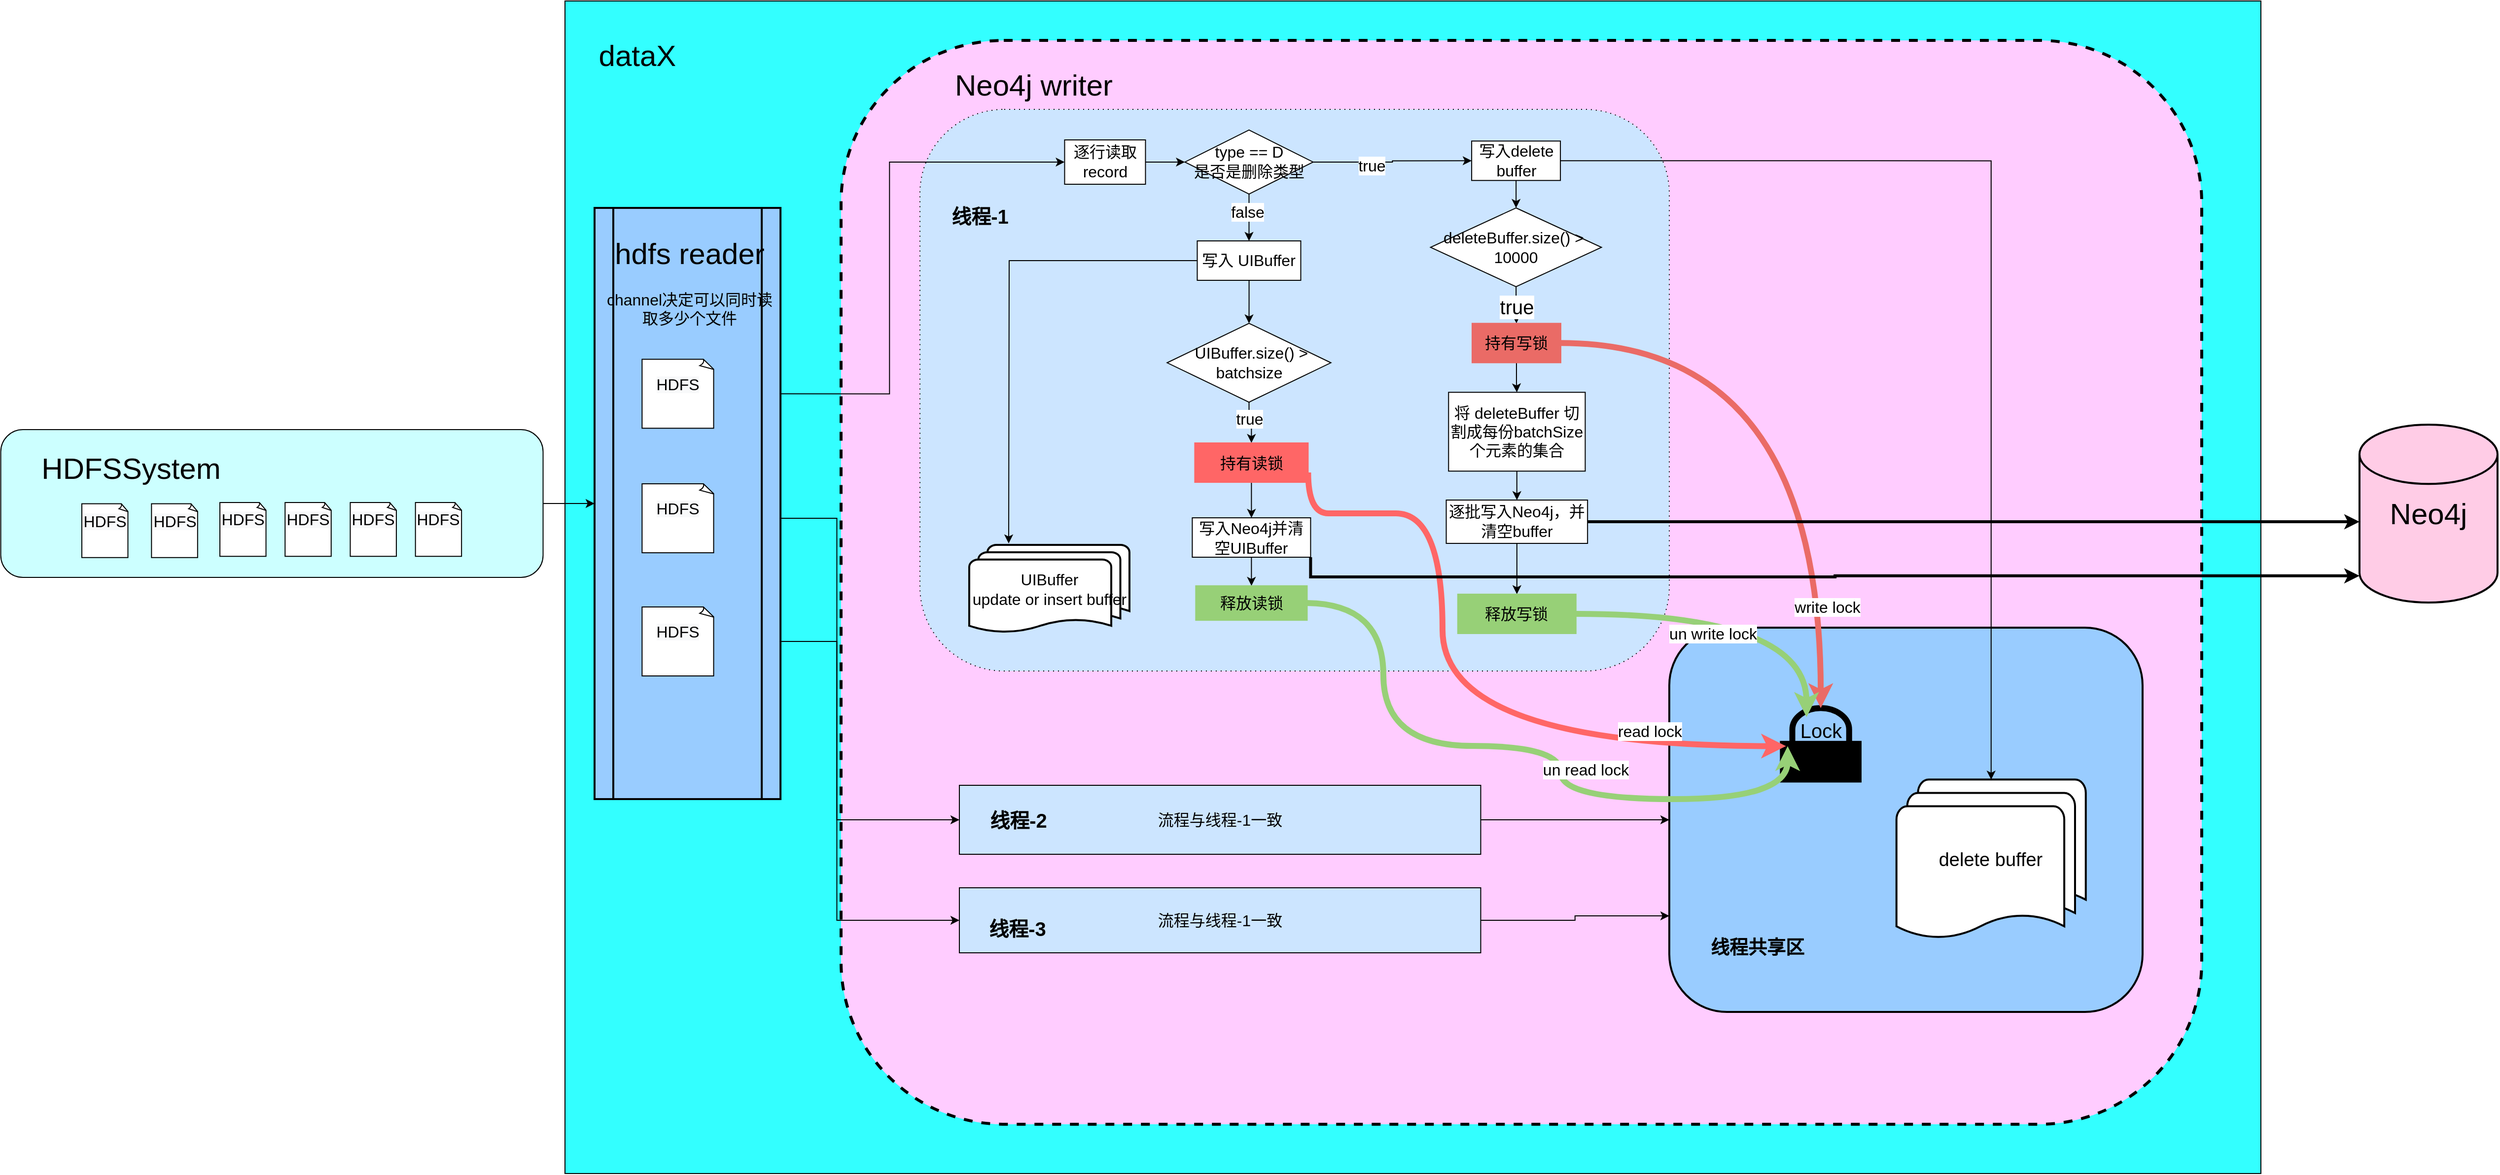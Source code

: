 <mxfile version="20.5.3" type="github">
  <diagram id="BnYPFT30U44J0ywOce6X" name="第 1 页">
    <mxGraphModel dx="3730" dy="1094" grid="1" gridSize="10" guides="1" tooltips="1" connect="1" arrows="1" fold="1" page="1" pageScale="1" pageWidth="827" pageHeight="1169" math="0" shadow="0">
      <root>
        <mxCell id="0" />
        <mxCell id="1" parent="0" />
        <mxCell id="armdzTRWJqKcqnsyrtiN-18" value="" style="rounded=0;whiteSpace=wrap;html=1;fontSize=16;fillColor=#33FFFF;" parent="1" vertex="1">
          <mxGeometry x="-460" y="20" width="1720" height="1190" as="geometry" />
        </mxCell>
        <mxCell id="armdzTRWJqKcqnsyrtiN-172" value="" style="rounded=1;whiteSpace=wrap;html=1;strokeColor=#000000;strokeWidth=3;fontSize=16;fillColor=#FFCCFF;dashed=1;" parent="1" vertex="1">
          <mxGeometry x="-180" y="60" width="1380" height="1100" as="geometry" />
        </mxCell>
        <mxCell id="armdzTRWJqKcqnsyrtiN-157" value="" style="group;fontSize=16;fontStyle=1" parent="1" vertex="1" connectable="0">
          <mxGeometry x="660" y="656" width="480" height="390" as="geometry" />
        </mxCell>
        <mxCell id="armdzTRWJqKcqnsyrtiN-150" value="" style="rounded=1;whiteSpace=wrap;html=1;strokeColor=#000000;strokeWidth=2;fontSize=16;fillColor=#99CCFF;" parent="armdzTRWJqKcqnsyrtiN-157" vertex="1">
          <mxGeometry width="480" height="390" as="geometry" />
        </mxCell>
        <mxCell id="armdzTRWJqKcqnsyrtiN-92" value="&lt;font style=&quot;font-size: 19px;&quot;&gt;delete buffer&lt;/font&gt;" style="strokeWidth=2;html=1;shape=mxgraph.flowchart.multi-document;whiteSpace=wrap;fontSize=16;" parent="armdzTRWJqKcqnsyrtiN-157" vertex="1">
          <mxGeometry x="230.4" y="154.186" width="192" height="163.256" as="geometry" />
        </mxCell>
        <mxCell id="armdzTRWJqKcqnsyrtiN-144" value="" style="group;fontSize=16;" parent="armdzTRWJqKcqnsyrtiN-157" vertex="1" connectable="0">
          <mxGeometry x="115.2" y="81.628" width="76.8" height="72.558" as="geometry" />
        </mxCell>
        <mxCell id="armdzTRWJqKcqnsyrtiN-96" value="" style="html=1;verticalLabelPosition=bottom;align=center;labelBackgroundColor=#ffffff;verticalAlign=top;strokeWidth=6;strokeColor=#000000;shadow=0;dashed=0;shape=mxgraph.ios7.icons.locked;fillColor=#000000;fontSize=16;" parent="armdzTRWJqKcqnsyrtiN-144" vertex="1">
          <mxGeometry width="76.8" height="72.558" as="geometry" />
        </mxCell>
        <mxCell id="armdzTRWJqKcqnsyrtiN-131" value="Lock" style="text;html=1;strokeColor=none;fillColor=none;align=center;verticalAlign=middle;whiteSpace=wrap;rounded=0;strokeWidth=6;fontSize=20;" parent="armdzTRWJqKcqnsyrtiN-144" vertex="1">
          <mxGeometry x="9.6" y="9.07" width="57.6" height="27.209" as="geometry" />
        </mxCell>
        <mxCell id="armdzTRWJqKcqnsyrtiN-151" value="&lt;b&gt;&lt;font style=&quot;font-size: 19px;&quot;&gt;线程共享区&lt;/font&gt;&lt;/b&gt;" style="text;html=1;strokeColor=none;fillColor=none;align=center;verticalAlign=middle;whiteSpace=wrap;rounded=0;strokeWidth=2;fontSize=16;" parent="armdzTRWJqKcqnsyrtiN-157" vertex="1">
          <mxGeometry x="28.8" y="299.3" width="121.2" height="50.7" as="geometry" />
        </mxCell>
        <mxCell id="armdzTRWJqKcqnsyrtiN-68" value="" style="rounded=1;whiteSpace=wrap;html=1;fontSize=16;fillColor=#CCE5FF;sketch=0;glass=0;shadow=0;dashed=1;dashPattern=1 4;" parent="1" vertex="1">
          <mxGeometry x="-100" y="130" width="760" height="570" as="geometry" />
        </mxCell>
        <mxCell id="armdzTRWJqKcqnsyrtiN-159" style="edgeStyle=orthogonalEdgeStyle;rounded=0;jumpSize=6;orthogonalLoop=1;jettySize=auto;html=1;exitX=1;exitY=0.5;exitDx=0;exitDy=0;entryX=0;entryY=0.75;entryDx=0;entryDy=0;strokeColor=#000000;strokeWidth=1;fontSize=16;" parent="1" source="armdzTRWJqKcqnsyrtiN-70" target="armdzTRWJqKcqnsyrtiN-150" edge="1">
          <mxGeometry relative="1" as="geometry" />
        </mxCell>
        <mxCell id="armdzTRWJqKcqnsyrtiN-158" style="edgeStyle=orthogonalEdgeStyle;rounded=0;jumpSize=6;orthogonalLoop=1;jettySize=auto;html=1;exitX=1;exitY=0.5;exitDx=0;exitDy=0;strokeColor=#000000;strokeWidth=1;fontSize=16;" parent="1" source="armdzTRWJqKcqnsyrtiN-69" target="armdzTRWJqKcqnsyrtiN-150" edge="1">
          <mxGeometry relative="1" as="geometry" />
        </mxCell>
        <mxCell id="armdzTRWJqKcqnsyrtiN-19" value="&lt;font style=&quot;font-size: 30px;&quot;&gt;dataX&lt;/font&gt;" style="text;html=1;strokeColor=none;fillColor=none;align=center;verticalAlign=middle;whiteSpace=wrap;rounded=0;fontSize=16;" parent="1" vertex="1">
          <mxGeometry x="-443" y="40" width="113" height="70" as="geometry" />
        </mxCell>
        <mxCell id="armdzTRWJqKcqnsyrtiN-76" style="edgeStyle=orthogonalEdgeStyle;rounded=0;orthogonalLoop=1;jettySize=auto;html=1;exitX=1;exitY=0.5;exitDx=0;exitDy=0;exitPerimeter=0;entryX=0;entryY=0.5;entryDx=0;entryDy=0;fontSize=16;" parent="1" source="armdzTRWJqKcqnsyrtiN-23" target="armdzTRWJqKcqnsyrtiN-78" edge="1">
          <mxGeometry relative="1" as="geometry">
            <mxPoint x="108" y="185" as="targetPoint" />
          </mxGeometry>
        </mxCell>
        <mxCell id="armdzTRWJqKcqnsyrtiN-155" style="edgeStyle=orthogonalEdgeStyle;rounded=0;jumpSize=6;orthogonalLoop=1;jettySize=auto;html=1;exitX=1;exitY=0.5;exitDx=0;exitDy=0;exitPerimeter=0;strokeColor=#000000;strokeWidth=1;fontSize=16;entryX=0;entryY=0.5;entryDx=0;entryDy=0;" parent="1" source="armdzTRWJqKcqnsyrtiN-24" target="armdzTRWJqKcqnsyrtiN-70" edge="1">
          <mxGeometry relative="1" as="geometry">
            <mxPoint x="-380" y="1270" as="targetPoint" />
          </mxGeometry>
        </mxCell>
        <mxCell id="armdzTRWJqKcqnsyrtiN-154" style="edgeStyle=orthogonalEdgeStyle;rounded=0;jumpSize=6;orthogonalLoop=1;jettySize=auto;html=1;exitX=1;exitY=0.5;exitDx=0;exitDy=0;exitPerimeter=0;strokeColor=#000000;strokeWidth=1;fontSize=16;entryX=0;entryY=0.5;entryDx=0;entryDy=0;" parent="1" source="armdzTRWJqKcqnsyrtiN-25" target="armdzTRWJqKcqnsyrtiN-69" edge="1">
          <mxGeometry relative="1" as="geometry">
            <mxPoint x="-330" y="1170" as="targetPoint" />
          </mxGeometry>
        </mxCell>
        <mxCell id="armdzTRWJqKcqnsyrtiN-81" style="edgeStyle=orthogonalEdgeStyle;rounded=0;orthogonalLoop=1;jettySize=auto;html=1;exitX=1;exitY=0.5;exitDx=0;exitDy=0;entryX=0;entryY=0.5;entryDx=0;entryDy=0;fontSize=16;" parent="1" source="armdzTRWJqKcqnsyrtiN-78" target="armdzTRWJqKcqnsyrtiN-80" edge="1">
          <mxGeometry relative="1" as="geometry" />
        </mxCell>
        <mxCell id="armdzTRWJqKcqnsyrtiN-78" value="逐行读取record" style="rounded=0;whiteSpace=wrap;html=1;fontSize=16;" parent="1" vertex="1">
          <mxGeometry x="46.75" y="160.99" width="82" height="45" as="geometry" />
        </mxCell>
        <mxCell id="armdzTRWJqKcqnsyrtiN-87" value="" style="edgeStyle=orthogonalEdgeStyle;rounded=0;orthogonalLoop=1;jettySize=auto;html=1;entryX=0;entryY=0.5;entryDx=0;entryDy=0;fontSize=16;" parent="1" source="armdzTRWJqKcqnsyrtiN-80" target="armdzTRWJqKcqnsyrtiN-97" edge="1">
          <mxGeometry relative="1" as="geometry">
            <mxPoint x="448.75" y="183.49" as="targetPoint" />
          </mxGeometry>
        </mxCell>
        <mxCell id="armdzTRWJqKcqnsyrtiN-88" value="true" style="edgeLabel;html=1;align=center;verticalAlign=middle;resizable=0;points=[];fontSize=16;" parent="armdzTRWJqKcqnsyrtiN-87" vertex="1" connectable="0">
          <mxGeometry x="-0.271" y="-3" relative="1" as="geometry">
            <mxPoint as="offset" />
          </mxGeometry>
        </mxCell>
        <mxCell id="armdzTRWJqKcqnsyrtiN-94" style="edgeStyle=orthogonalEdgeStyle;rounded=0;orthogonalLoop=1;jettySize=auto;html=1;exitX=0.5;exitY=1;exitDx=0;exitDy=0;entryX=0.5;entryY=0;entryDx=0;entryDy=0;fontSize=16;" parent="1" source="armdzTRWJqKcqnsyrtiN-80" target="armdzTRWJqKcqnsyrtiN-98" edge="1">
          <mxGeometry relative="1" as="geometry" />
        </mxCell>
        <mxCell id="armdzTRWJqKcqnsyrtiN-95" value="false" style="edgeLabel;html=1;align=center;verticalAlign=middle;resizable=0;points=[];fontSize=16;" parent="armdzTRWJqKcqnsyrtiN-94" vertex="1" connectable="0">
          <mxGeometry x="-0.258" y="-2" relative="1" as="geometry">
            <mxPoint as="offset" />
          </mxGeometry>
        </mxCell>
        <mxCell id="armdzTRWJqKcqnsyrtiN-80" value="type == D&lt;br style=&quot;font-size: 16px;&quot;&gt;是否是删除类型" style="rhombus;whiteSpace=wrap;html=1;fontSize=16;" parent="1" vertex="1">
          <mxGeometry x="168.75" y="150.99" width="130" height="65" as="geometry" />
        </mxCell>
        <mxCell id="armdzTRWJqKcqnsyrtiN-83" value="线程-1" style="text;html=1;strokeColor=none;fillColor=none;align=center;verticalAlign=middle;whiteSpace=wrap;rounded=0;fontSize=20;fontStyle=1" parent="1" vertex="1">
          <mxGeometry x="-79.47" y="217.5" width="80" height="40" as="geometry" />
        </mxCell>
        <mxCell id="armdzTRWJqKcqnsyrtiN-93" value="UIBuffer &lt;br style=&quot;font-size: 16px;&quot;&gt;update or insert buffer" style="strokeWidth=2;html=1;shape=mxgraph.flowchart.multi-document;whiteSpace=wrap;fontSize=16;" parent="1" vertex="1">
          <mxGeometry x="-50" y="571.99" width="162.5" height="90" as="geometry" />
        </mxCell>
        <mxCell id="armdzTRWJqKcqnsyrtiN-100" style="edgeStyle=orthogonalEdgeStyle;rounded=0;orthogonalLoop=1;jettySize=auto;html=1;exitX=1;exitY=0.5;exitDx=0;exitDy=0;entryX=0.5;entryY=0;entryDx=0;entryDy=0;entryPerimeter=0;fontSize=16;" parent="1" source="armdzTRWJqKcqnsyrtiN-97" target="armdzTRWJqKcqnsyrtiN-92" edge="1">
          <mxGeometry relative="1" as="geometry" />
        </mxCell>
        <mxCell id="armdzTRWJqKcqnsyrtiN-120" value="" style="edgeStyle=orthogonalEdgeStyle;rounded=0;jumpSize=6;orthogonalLoop=1;jettySize=auto;html=1;strokeColor=#000000;strokeWidth=1;fontSize=16;" parent="1" source="armdzTRWJqKcqnsyrtiN-97" target="armdzTRWJqKcqnsyrtiN-119" edge="1">
          <mxGeometry relative="1" as="geometry" />
        </mxCell>
        <mxCell id="armdzTRWJqKcqnsyrtiN-97" value="写入delete buffer" style="rounded=0;whiteSpace=wrap;html=1;fontSize=16;" parent="1" vertex="1">
          <mxGeometry x="459.56" y="162.15" width="90" height="40" as="geometry" />
        </mxCell>
        <mxCell id="armdzTRWJqKcqnsyrtiN-99" style="edgeStyle=orthogonalEdgeStyle;rounded=0;orthogonalLoop=1;jettySize=auto;html=1;exitX=0;exitY=0.5;exitDx=0;exitDy=0;entryX=0.5;entryY=0;entryDx=0;entryDy=0;entryPerimeter=0;fontSize=16;" parent="1" source="armdzTRWJqKcqnsyrtiN-98" edge="1">
          <mxGeometry relative="1" as="geometry">
            <mxPoint x="-10" y="570.48" as="targetPoint" />
          </mxGeometry>
        </mxCell>
        <mxCell id="armdzTRWJqKcqnsyrtiN-110" value="" style="edgeStyle=orthogonalEdgeStyle;rounded=0;orthogonalLoop=1;jettySize=auto;html=1;fontSize=16;" parent="1" source="armdzTRWJqKcqnsyrtiN-98" target="armdzTRWJqKcqnsyrtiN-109" edge="1">
          <mxGeometry relative="1" as="geometry" />
        </mxCell>
        <mxCell id="armdzTRWJqKcqnsyrtiN-98" value="写入 UIBuffer" style="rounded=0;whiteSpace=wrap;html=1;fontSize=16;" parent="1" vertex="1">
          <mxGeometry x="181.25" y="263.49" width="105" height="40" as="geometry" />
        </mxCell>
        <mxCell id="armdzTRWJqKcqnsyrtiN-112" value="" style="edgeStyle=orthogonalEdgeStyle;rounded=0;orthogonalLoop=1;jettySize=auto;html=1;fontSize=16;exitX=0.5;exitY=1;exitDx=0;exitDy=0;" parent="1" source="armdzTRWJqKcqnsyrtiN-109" target="armdzTRWJqKcqnsyrtiN-111" edge="1">
          <mxGeometry relative="1" as="geometry">
            <mxPoint x="236.28" y="428.491" as="sourcePoint" />
          </mxGeometry>
        </mxCell>
        <mxCell id="armdzTRWJqKcqnsyrtiN-146" value="true" style="edgeLabel;html=1;align=center;verticalAlign=middle;resizable=0;points=[];fontSize=16;" parent="armdzTRWJqKcqnsyrtiN-112" vertex="1" connectable="0">
          <mxGeometry x="0.16" y="4" relative="1" as="geometry">
            <mxPoint x="-6" y="-6" as="offset" />
          </mxGeometry>
        </mxCell>
        <mxCell id="armdzTRWJqKcqnsyrtiN-109" value="&amp;nbsp;UIBuffer.size() &amp;gt; batchsize" style="rhombus;whiteSpace=wrap;html=1;rounded=0;fontSize=16;" parent="1" vertex="1">
          <mxGeometry x="150.69" y="347.15" width="166.12" height="80" as="geometry" />
        </mxCell>
        <mxCell id="armdzTRWJqKcqnsyrtiN-116" value="" style="edgeStyle=orthogonalEdgeStyle;rounded=0;jumpSize=6;orthogonalLoop=1;jettySize=auto;html=1;strokeColor=#000000;strokeWidth=1;entryX=0.5;entryY=0;entryDx=0;entryDy=0;fontSize=16;" parent="1" source="armdzTRWJqKcqnsyrtiN-111" target="armdzTRWJqKcqnsyrtiN-115" edge="1">
          <mxGeometry relative="1" as="geometry" />
        </mxCell>
        <mxCell id="armdzTRWJqKcqnsyrtiN-127" style="edgeStyle=orthogonalEdgeStyle;curved=1;jumpSize=6;orthogonalLoop=1;jettySize=auto;html=1;exitX=1;exitY=0.75;exitDx=0;exitDy=0;entryX=0.041;entryY=0.532;entryDx=0;entryDy=0;entryPerimeter=0;strokeColor=#FF6666;strokeWidth=6;fontSize=16;" parent="1" source="armdzTRWJqKcqnsyrtiN-111" target="armdzTRWJqKcqnsyrtiN-96" edge="1">
          <mxGeometry relative="1" as="geometry">
            <Array as="points">
              <mxPoint x="335" y="540" />
              <mxPoint x="430" y="540" />
              <mxPoint x="430" y="899" />
            </Array>
          </mxGeometry>
        </mxCell>
        <mxCell id="armdzTRWJqKcqnsyrtiN-128" value="read lock" style="edgeLabel;html=1;align=center;verticalAlign=middle;resizable=0;points=[];fontSize=16;" parent="armdzTRWJqKcqnsyrtiN-127" vertex="1" connectable="0">
          <mxGeometry x="-0.185" y="15" relative="1" as="geometry">
            <mxPoint x="195" y="88" as="offset" />
          </mxGeometry>
        </mxCell>
        <mxCell id="armdzTRWJqKcqnsyrtiN-111" value="持有读锁" style="whiteSpace=wrap;html=1;rounded=0;fontSize=16;strokeColor=#FF6666;fillColor=#FF6666;" parent="1" vertex="1">
          <mxGeometry x="178.72" y="468.52" width="115.01" height="40" as="geometry" />
        </mxCell>
        <mxCell id="armdzTRWJqKcqnsyrtiN-122" value="" style="edgeStyle=orthogonalEdgeStyle;rounded=0;jumpSize=6;orthogonalLoop=1;jettySize=auto;html=1;strokeColor=#000000;strokeWidth=1;fontSize=16;" parent="1" source="armdzTRWJqKcqnsyrtiN-119" target="armdzTRWJqKcqnsyrtiN-121" edge="1">
          <mxGeometry relative="1" as="geometry" />
        </mxCell>
        <mxCell id="armdzTRWJqKcqnsyrtiN-181" value="true" style="edgeLabel;html=1;align=center;verticalAlign=middle;resizable=0;points=[];fontSize=20;fontColor=#000000;" parent="armdzTRWJqKcqnsyrtiN-122" vertex="1" connectable="0">
          <mxGeometry x="0.592" y="-1" relative="1" as="geometry">
            <mxPoint x="1" y="-10" as="offset" />
          </mxGeometry>
        </mxCell>
        <mxCell id="armdzTRWJqKcqnsyrtiN-119" value="deleteBuffer.size() &amp;gt;&amp;nbsp; 10000" style="rhombus;whiteSpace=wrap;html=1;rounded=0;fontSize=16;" parent="1" vertex="1">
          <mxGeometry x="417.87" y="230" width="173.37" height="80" as="geometry" />
        </mxCell>
        <mxCell id="armdzTRWJqKcqnsyrtiN-123" style="edgeStyle=orthogonalEdgeStyle;jumpSize=6;orthogonalLoop=1;jettySize=auto;html=1;exitX=1;exitY=0.5;exitDx=0;exitDy=0;strokeColor=#EA6B66;strokeWidth=6;curved=1;fontSize=16;" parent="1" source="armdzTRWJqKcqnsyrtiN-121" target="armdzTRWJqKcqnsyrtiN-96" edge="1">
          <mxGeometry relative="1" as="geometry" />
        </mxCell>
        <mxCell id="armdzTRWJqKcqnsyrtiN-124" value="write lock" style="edgeLabel;html=1;align=center;verticalAlign=middle;resizable=0;points=[];fontSize=16;" parent="armdzTRWJqKcqnsyrtiN-123" vertex="1" connectable="0">
          <mxGeometry x="0.144" y="-42" relative="1" as="geometry">
            <mxPoint x="48" y="169" as="offset" />
          </mxGeometry>
        </mxCell>
        <mxCell id="armdzTRWJqKcqnsyrtiN-130" value="" style="edgeStyle=orthogonalEdgeStyle;jumpSize=6;orthogonalLoop=1;jettySize=auto;html=1;strokeColor=#000000;strokeWidth=1;rounded=0;fontSize=16;" parent="1" source="armdzTRWJqKcqnsyrtiN-121" target="armdzTRWJqKcqnsyrtiN-129" edge="1">
          <mxGeometry relative="1" as="geometry" />
        </mxCell>
        <mxCell id="armdzTRWJqKcqnsyrtiN-121" value="持有写锁" style="whiteSpace=wrap;html=1;rounded=0;fontSize=16;strokeColor=#EA6B66;fillColor=#EA6B66;" parent="1" vertex="1">
          <mxGeometry x="460" y="347.15" width="90" height="40" as="geometry" />
        </mxCell>
        <mxCell id="armdzTRWJqKcqnsyrtiN-133" value="" style="edgeStyle=orthogonalEdgeStyle;rounded=0;jumpSize=6;orthogonalLoop=1;jettySize=auto;html=1;strokeColor=#000000;strokeWidth=1;fontSize=16;" parent="1" source="armdzTRWJqKcqnsyrtiN-115" target="armdzTRWJqKcqnsyrtiN-132" edge="1">
          <mxGeometry relative="1" as="geometry" />
        </mxCell>
        <mxCell id="armdzTRWJqKcqnsyrtiN-170" style="edgeStyle=orthogonalEdgeStyle;rounded=0;jumpSize=6;orthogonalLoop=1;jettySize=auto;html=1;exitX=1;exitY=1;exitDx=0;exitDy=0;entryX=0;entryY=0.85;entryDx=0;entryDy=0;entryPerimeter=0;strokeColor=#000000;strokeWidth=3;fontSize=16;" parent="1" source="armdzTRWJqKcqnsyrtiN-115" target="armdzTRWJqKcqnsyrtiN-165" edge="1">
          <mxGeometry relative="1" as="geometry" />
        </mxCell>
        <mxCell id="armdzTRWJqKcqnsyrtiN-115" value="写入Neo4j并清空UIBuffer" style="whiteSpace=wrap;html=1;rounded=0;strokeColor=#000000;fontSize=16;" parent="1" vertex="1">
          <mxGeometry x="176.22" y="544.52" width="120" height="40" as="geometry" />
        </mxCell>
        <mxCell id="armdzTRWJqKcqnsyrtiN-137" value="" style="edgeStyle=orthogonalEdgeStyle;jumpSize=6;orthogonalLoop=1;jettySize=auto;html=1;strokeColor=#000000;strokeWidth=1;fontSize=16;rounded=0;exitX=0.5;exitY=1;exitDx=0;exitDy=0;" parent="1" source="armdzTRWJqKcqnsyrtiN-148" target="armdzTRWJqKcqnsyrtiN-136" edge="1">
          <mxGeometry relative="1" as="geometry" />
        </mxCell>
        <mxCell id="armdzTRWJqKcqnsyrtiN-149" value="" style="edgeStyle=orthogonalEdgeStyle;jumpSize=6;orthogonalLoop=1;jettySize=auto;html=1;strokeColor=#000000;strokeWidth=1;fontSize=16;rounded=0;" parent="1" source="armdzTRWJqKcqnsyrtiN-129" target="armdzTRWJqKcqnsyrtiN-148" edge="1">
          <mxGeometry relative="1" as="geometry" />
        </mxCell>
        <mxCell id="armdzTRWJqKcqnsyrtiN-129" value="将 deleteBuffer 切割成每份batchSize个元素的集合" style="whiteSpace=wrap;html=1;rounded=0;fontSize=16;" parent="1" vertex="1">
          <mxGeometry x="436.14" y="417.15" width="138.59" height="80" as="geometry" />
        </mxCell>
        <mxCell id="armdzTRWJqKcqnsyrtiN-134" style="edgeStyle=orthogonalEdgeStyle;jumpSize=6;orthogonalLoop=1;jettySize=auto;html=1;exitX=1;exitY=0.5;exitDx=0;exitDy=0;entryX=0.063;entryY=0.532;entryDx=0;entryDy=0;entryPerimeter=0;strokeColor=#97D077;strokeWidth=6;fontSize=16;curved=1;" parent="1" source="armdzTRWJqKcqnsyrtiN-132" target="armdzTRWJqKcqnsyrtiN-96" edge="1">
          <mxGeometry relative="1" as="geometry">
            <Array as="points">
              <mxPoint x="370" y="632" />
              <mxPoint x="370" y="776" />
              <mxPoint x="550" y="776" />
              <mxPoint x="550" y="830" />
              <mxPoint x="780" y="830" />
            </Array>
          </mxGeometry>
        </mxCell>
        <mxCell id="armdzTRWJqKcqnsyrtiN-135" value="un read lock" style="edgeLabel;html=1;align=center;verticalAlign=middle;resizable=0;points=[];fontSize=16;" parent="armdzTRWJqKcqnsyrtiN-134" vertex="1" connectable="0">
          <mxGeometry x="-0.145" y="-22" relative="1" as="geometry">
            <mxPoint x="110" y="2" as="offset" />
          </mxGeometry>
        </mxCell>
        <mxCell id="armdzTRWJqKcqnsyrtiN-132" value="释放读锁" style="whiteSpace=wrap;html=1;fontSize=16;strokeColor=#97D077;rounded=0;fillColor=#97D077;" parent="1" vertex="1">
          <mxGeometry x="179.69" y="613.52" width="113.06" height="35" as="geometry" />
        </mxCell>
        <mxCell id="armdzTRWJqKcqnsyrtiN-140" style="edgeStyle=orthogonalEdgeStyle;jumpSize=6;orthogonalLoop=1;jettySize=auto;html=1;exitX=1;exitY=0.5;exitDx=0;exitDy=0;entryX=0.25;entryY=0;entryDx=0;entryDy=0;strokeColor=#97D077;strokeWidth=6;fontSize=16;curved=1;" parent="1" source="armdzTRWJqKcqnsyrtiN-136" target="armdzTRWJqKcqnsyrtiN-131" edge="1">
          <mxGeometry relative="1" as="geometry" />
        </mxCell>
        <mxCell id="armdzTRWJqKcqnsyrtiN-147" value="un write lock" style="edgeLabel;html=1;align=center;verticalAlign=middle;resizable=0;points=[];fontSize=16;" parent="armdzTRWJqKcqnsyrtiN-140" vertex="1" connectable="0">
          <mxGeometry x="-0.449" y="-14" relative="1" as="geometry">
            <mxPoint x="45" y="6" as="offset" />
          </mxGeometry>
        </mxCell>
        <mxCell id="armdzTRWJqKcqnsyrtiN-136" value="释放写锁" style="whiteSpace=wrap;html=1;fontSize=16;rounded=0;strokeColor=#97D077;fillColor=#97D077;" parent="1" vertex="1">
          <mxGeometry x="445.43" y="621.99" width="120" height="40" as="geometry" />
        </mxCell>
        <mxCell id="armdzTRWJqKcqnsyrtiN-166" style="edgeStyle=orthogonalEdgeStyle;rounded=0;jumpSize=6;orthogonalLoop=1;jettySize=auto;html=1;exitX=1;exitY=0.5;exitDx=0;exitDy=0;strokeColor=#000000;strokeWidth=3;fontSize=16;entryX=0;entryY=0.546;entryDx=0;entryDy=0;entryPerimeter=0;" parent="1" source="armdzTRWJqKcqnsyrtiN-148" target="armdzTRWJqKcqnsyrtiN-165" edge="1">
          <mxGeometry relative="1" as="geometry" />
        </mxCell>
        <mxCell id="armdzTRWJqKcqnsyrtiN-163" value="" style="group;fontSize=16;" parent="1" vertex="1" connectable="0">
          <mxGeometry x="-60" y="816" width="528.75" height="70" as="geometry" />
        </mxCell>
        <mxCell id="armdzTRWJqKcqnsyrtiN-69" value="流程与线程-1一致" style="rounded=0;whiteSpace=wrap;html=1;fontSize=16;fillColor=#CCE5FF;" parent="armdzTRWJqKcqnsyrtiN-163" vertex="1">
          <mxGeometry width="528.75" height="70" as="geometry" />
        </mxCell>
        <mxCell id="armdzTRWJqKcqnsyrtiN-84" value="线程-2" style="text;html=1;strokeColor=none;fillColor=none;align=center;verticalAlign=middle;whiteSpace=wrap;rounded=0;fontSize=20;fontStyle=1" parent="armdzTRWJqKcqnsyrtiN-163" vertex="1">
          <mxGeometry x="30" y="20" width="60" height="30" as="geometry" />
        </mxCell>
        <mxCell id="armdzTRWJqKcqnsyrtiN-164" value="" style="group;fontSize=16;" parent="1" vertex="1" connectable="0">
          <mxGeometry x="-60" y="920" width="528.75" height="66" as="geometry" />
        </mxCell>
        <mxCell id="armdzTRWJqKcqnsyrtiN-70" value="流程与线程-1一致" style="rounded=0;whiteSpace=wrap;html=1;fontSize=16;fillColor=#CCE5FF;" parent="armdzTRWJqKcqnsyrtiN-164" vertex="1">
          <mxGeometry width="528.75" height="66" as="geometry" />
        </mxCell>
        <mxCell id="armdzTRWJqKcqnsyrtiN-85" value="&lt;font style=&quot;font-size: 20px;&quot;&gt;&lt;b&gt;线程-3&lt;/b&gt;&lt;/font&gt;" style="text;html=1;strokeColor=none;fillColor=none;align=center;verticalAlign=middle;whiteSpace=wrap;rounded=0;fontSize=16;" parent="armdzTRWJqKcqnsyrtiN-164" vertex="1">
          <mxGeometry x="28.75" y="26" width="60" height="30" as="geometry" />
        </mxCell>
        <mxCell id="armdzTRWJqKcqnsyrtiN-165" value="Neo4j" style="strokeWidth=2;html=1;shape=mxgraph.flowchart.database;whiteSpace=wrap;strokeColor=#000000;fontSize=30;fillColor=#FFCCE6;" parent="1" vertex="1">
          <mxGeometry x="1360" y="450" width="140" height="180.5" as="geometry" />
        </mxCell>
        <mxCell id="armdzTRWJqKcqnsyrtiN-148" value="逐批写入Neo4j，并清空buffer" style="whiteSpace=wrap;html=1;fontSize=16;rounded=0;" parent="1" vertex="1">
          <mxGeometry x="433.78" y="526.51" width="143.31" height="43.97" as="geometry" />
        </mxCell>
        <mxCell id="armdzTRWJqKcqnsyrtiN-171" value="" style="group;dashed=1;strokeWidth=2;rounded=1;" parent="1" vertex="1" connectable="0">
          <mxGeometry x="-430" y="230" width="220" height="600" as="geometry" />
        </mxCell>
        <mxCell id="armdzTRWJqKcqnsyrtiN-152" value="" style="shape=process;whiteSpace=wrap;html=1;backgroundOutline=1;strokeColor=#000000;strokeWidth=2;fontSize=16;fillColor=#99CCFF;" parent="armdzTRWJqKcqnsyrtiN-171" vertex="1">
          <mxGeometry width="188.571" height="600" as="geometry" />
        </mxCell>
        <mxCell id="armdzTRWJqKcqnsyrtiN-22" value="&lt;font style=&quot;font-size: 30px;&quot;&gt;hdfs reader&lt;/font&gt;&lt;br&gt;&lt;br&gt;channel决定可以同时读取多少个文件" style="text;html=1;strokeColor=none;fillColor=none;align=center;verticalAlign=middle;whiteSpace=wrap;rounded=0;fontSize=16;" parent="armdzTRWJqKcqnsyrtiN-171" vertex="1">
          <mxGeometry x="5.238" y="20" width="183.333" height="110" as="geometry" />
        </mxCell>
        <mxCell id="armdzTRWJqKcqnsyrtiN-23" value="&#xa;&lt;span style=&quot;color: rgb(0, 0, 0); font-family: Helvetica; font-size: 16px; font-style: normal; font-variant-ligatures: normal; font-variant-caps: normal; font-weight: 400; letter-spacing: normal; orphans: 2; text-align: center; text-indent: 0px; text-transform: none; widows: 2; word-spacing: 0px; -webkit-text-stroke-width: 0px; background-color: rgb(248, 249, 250); text-decoration-thickness: initial; text-decoration-style: initial; text-decoration-color: initial; float: none; display: inline !important;&quot;&gt;HDFS&lt;/span&gt;&#xa;&#xa;" style="whiteSpace=wrap;html=1;shape=mxgraph.basic.document;fontSize=16;" parent="armdzTRWJqKcqnsyrtiN-171" vertex="1">
          <mxGeometry x="48.19" y="153.66" width="73.333" height="70" as="geometry" />
        </mxCell>
        <mxCell id="armdzTRWJqKcqnsyrtiN-24" value="&#xa;&lt;span style=&quot;color: rgb(0, 0, 0); font-family: Helvetica; font-size: 16px; font-style: normal; font-variant-ligatures: normal; font-variant-caps: normal; font-weight: 400; letter-spacing: normal; orphans: 2; text-align: center; text-indent: 0px; text-transform: none; widows: 2; word-spacing: 0px; -webkit-text-stroke-width: 0px; background-color: rgb(248, 249, 250); text-decoration-thickness: initial; text-decoration-style: initial; text-decoration-color: initial; float: none; display: inline !important;&quot;&gt;HDFS&lt;/span&gt;&#xa;&#xa;" style="whiteSpace=wrap;html=1;shape=mxgraph.basic.document;fontSize=16;" parent="armdzTRWJqKcqnsyrtiN-171" vertex="1">
          <mxGeometry x="48.19" y="405" width="73.333" height="70" as="geometry" />
        </mxCell>
        <mxCell id="armdzTRWJqKcqnsyrtiN-25" value="&#xa;&lt;span style=&quot;color: rgb(0, 0, 0); font-family: Helvetica; font-size: 16px; font-style: normal; font-variant-ligatures: normal; font-variant-caps: normal; font-weight: 400; letter-spacing: normal; orphans: 2; text-align: center; text-indent: 0px; text-transform: none; widows: 2; word-spacing: 0px; -webkit-text-stroke-width: 0px; background-color: rgb(248, 249, 250); text-decoration-thickness: initial; text-decoration-style: initial; text-decoration-color: initial; float: none; display: inline !important;&quot;&gt;HDFS&lt;/span&gt;&#xa;&#xa;" style="whiteSpace=wrap;html=1;shape=mxgraph.basic.document;fontSize=16;" parent="armdzTRWJqKcqnsyrtiN-171" vertex="1">
          <mxGeometry x="48.19" y="280" width="73.333" height="70" as="geometry" />
        </mxCell>
        <mxCell id="armdzTRWJqKcqnsyrtiN-173" value="&lt;font style=&quot;font-size: 30px;&quot;&gt;Neo4j writer&lt;/font&gt;" style="text;html=1;strokeColor=none;fillColor=none;align=center;verticalAlign=middle;whiteSpace=wrap;rounded=0;strokeWidth=2;fontSize=16;" parent="1" vertex="1">
          <mxGeometry x="-89.47" y="90" width="209.47" height="30" as="geometry" />
        </mxCell>
        <mxCell id="armdzTRWJqKcqnsyrtiN-153" style="edgeStyle=orthogonalEdgeStyle;rounded=0;jumpSize=6;orthogonalLoop=1;jettySize=auto;html=1;exitX=1;exitY=0.5;exitDx=0;exitDy=0;strokeColor=#000000;strokeWidth=1;fontSize=16;" parent="1" source="armdzTRWJqKcqnsyrtiN-53" target="armdzTRWJqKcqnsyrtiN-152" edge="1">
          <mxGeometry relative="1" as="geometry" />
        </mxCell>
        <mxCell id="armdzTRWJqKcqnsyrtiN-180" value="" style="group" parent="1" vertex="1" connectable="0">
          <mxGeometry x="-1032.22" y="455" width="550" height="150" as="geometry" />
        </mxCell>
        <mxCell id="armdzTRWJqKcqnsyrtiN-53" value="" style="rounded=1;whiteSpace=wrap;html=1;movable=1;resizable=1;rotatable=1;deletable=1;editable=1;connectable=1;fontSize=16;fillColor=#CCFFFF;" parent="armdzTRWJqKcqnsyrtiN-180" vertex="1">
          <mxGeometry width="550" height="150" as="geometry" />
        </mxCell>
        <mxCell id="armdzTRWJqKcqnsyrtiN-177" value="&lt;font color=&quot;#000000&quot;&gt;HDFSSystem&lt;/font&gt;" style="text;html=1;strokeColor=none;fillColor=none;align=center;verticalAlign=middle;whiteSpace=wrap;rounded=0;shadow=0;glass=0;dashed=1;dashPattern=1 4;sketch=0;strokeWidth=2;fontSize=30;fontColor=#FFFFFF;" parent="armdzTRWJqKcqnsyrtiN-180" vertex="1">
          <mxGeometry x="102.22" y="24" width="60" height="30" as="geometry" />
        </mxCell>
        <mxCell id="armdzTRWJqKcqnsyrtiN-178" value="" style="group" parent="armdzTRWJqKcqnsyrtiN-180" vertex="1" connectable="0">
          <mxGeometry x="82.22" y="74" width="385.56" height="55.92" as="geometry" />
        </mxCell>
        <mxCell id="armdzTRWJqKcqnsyrtiN-55" value="&#xa;&lt;span style=&quot;color: rgb(0, 0, 0); font-family: Helvetica; font-size: 16px; font-style: normal; font-variant-ligatures: normal; font-variant-caps: normal; font-weight: 400; letter-spacing: normal; orphans: 2; text-align: center; text-indent: 0px; text-transform: none; widows: 2; word-spacing: 0px; -webkit-text-stroke-width: 0px; background-color: rgb(248, 249, 250); text-decoration-thickness: initial; text-decoration-style: initial; text-decoration-color: initial; float: none; display: inline !important;&quot;&gt;HDFS&lt;/span&gt;&#xa;&#xa;" style="whiteSpace=wrap;html=1;shape=mxgraph.basic.document;fontSize=16;" parent="armdzTRWJqKcqnsyrtiN-178" vertex="1">
          <mxGeometry x="140.026" width="47.218" height="54.645" as="geometry" />
        </mxCell>
        <mxCell id="armdzTRWJqKcqnsyrtiN-57" value="&#xa;&lt;span style=&quot;color: rgb(0, 0, 0); font-family: Helvetica; font-size: 16px; font-style: normal; font-variant-ligatures: normal; font-variant-caps: normal; font-weight: 400; letter-spacing: normal; orphans: 2; text-align: center; text-indent: 0px; text-transform: none; widows: 2; word-spacing: 0px; -webkit-text-stroke-width: 0px; background-color: rgb(248, 249, 250); text-decoration-thickness: initial; text-decoration-style: initial; text-decoration-color: initial; float: none; display: inline !important;&quot;&gt;HDFS&lt;/span&gt;&#xa;&#xa;" style="whiteSpace=wrap;html=1;shape=mxgraph.basic.document;fontSize=16;" parent="armdzTRWJqKcqnsyrtiN-178" vertex="1">
          <mxGeometry x="206.131" width="47.218" height="54.645" as="geometry" />
        </mxCell>
        <mxCell id="armdzTRWJqKcqnsyrtiN-58" value="&#xa;&lt;span style=&quot;color: rgb(0, 0, 0); font-family: Helvetica; font-size: 16px; font-style: normal; font-variant-ligatures: normal; font-variant-caps: normal; font-weight: 400; letter-spacing: normal; orphans: 2; text-align: center; text-indent: 0px; text-transform: none; widows: 2; word-spacing: 0px; -webkit-text-stroke-width: 0px; background-color: rgb(248, 249, 250); text-decoration-thickness: initial; text-decoration-style: initial; text-decoration-color: initial; float: none; display: inline !important;&quot;&gt;HDFS&lt;/span&gt;&#xa;&#xa;" style="whiteSpace=wrap;html=1;shape=mxgraph.basic.document;fontSize=16;" parent="armdzTRWJqKcqnsyrtiN-178" vertex="1">
          <mxGeometry x="272.237" width="47.218" height="54.645" as="geometry" />
        </mxCell>
        <mxCell id="armdzTRWJqKcqnsyrtiN-59" value="&#xa;&lt;span style=&quot;color: rgb(0, 0, 0); font-family: Helvetica; font-size: 16px; font-style: normal; font-variant-ligatures: normal; font-variant-caps: normal; font-weight: 400; letter-spacing: normal; orphans: 2; text-align: center; text-indent: 0px; text-transform: none; widows: 2; word-spacing: 0px; -webkit-text-stroke-width: 0px; background-color: rgb(248, 249, 250); text-decoration-thickness: initial; text-decoration-style: initial; text-decoration-color: initial; float: none; display: inline !important;&quot;&gt;HDFS&lt;/span&gt;&#xa;&#xa;" style="whiteSpace=wrap;html=1;shape=mxgraph.basic.document;fontSize=16;" parent="armdzTRWJqKcqnsyrtiN-178" vertex="1">
          <mxGeometry x="338.342" width="47.218" height="54.645" as="geometry" />
        </mxCell>
        <mxCell id="armdzTRWJqKcqnsyrtiN-64" value="&#xa;&lt;span style=&quot;color: rgb(0, 0, 0); font-family: Helvetica; font-size: 16px; font-style: normal; font-variant-ligatures: normal; font-variant-caps: normal; font-weight: 400; letter-spacing: normal; orphans: 2; text-align: center; text-indent: 0px; text-transform: none; widows: 2; word-spacing: 0px; -webkit-text-stroke-width: 0px; background-color: rgb(248, 249, 250); text-decoration-thickness: initial; text-decoration-style: initial; text-decoration-color: initial; float: none; display: inline !important;&quot;&gt;HDFS&lt;/span&gt;&#xa;&#xa;" style="whiteSpace=wrap;html=1;shape=mxgraph.basic.document;fontSize=16;" parent="armdzTRWJqKcqnsyrtiN-178" vertex="1">
          <mxGeometry y="1.275" width="47.218" height="54.645" as="geometry" />
        </mxCell>
        <mxCell id="armdzTRWJqKcqnsyrtiN-66" value="&#xa;&lt;span style=&quot;color: rgb(0, 0, 0); font-family: Helvetica; font-size: 16px; font-style: normal; font-variant-ligatures: normal; font-variant-caps: normal; font-weight: 400; letter-spacing: normal; orphans: 2; text-align: center; text-indent: 0px; text-transform: none; widows: 2; word-spacing: 0px; -webkit-text-stroke-width: 0px; background-color: rgb(248, 249, 250); text-decoration-thickness: initial; text-decoration-style: initial; text-decoration-color: initial; float: none; display: inline !important;&quot;&gt;HDFS&lt;/span&gt;&#xa;&#xa;" style="whiteSpace=wrap;html=1;shape=mxgraph.basic.document;fontSize=16;" parent="armdzTRWJqKcqnsyrtiN-178" vertex="1">
          <mxGeometry x="70.664" y="1.275" width="47.218" height="54.645" as="geometry" />
        </mxCell>
      </root>
    </mxGraphModel>
  </diagram>
</mxfile>
